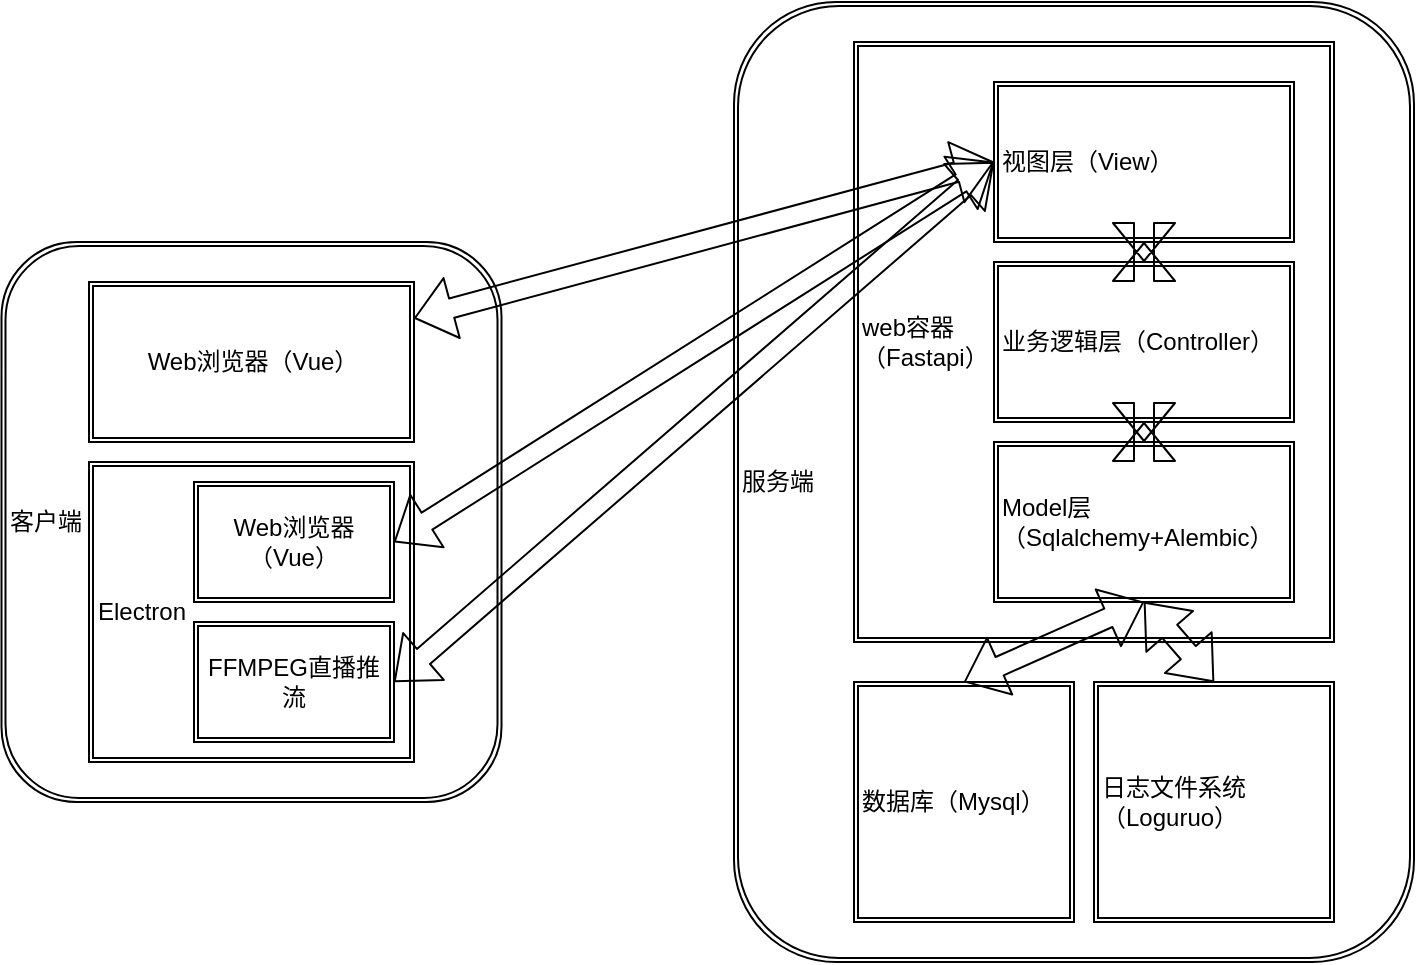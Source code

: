 <mxfile>
    <diagram id="NjErTtv8XZUbQAoS0RAV" name="Page-1">
        <mxGraphModel dx="1216" dy="785" grid="1" gridSize="10" guides="1" tooltips="1" connect="1" arrows="1" fold="1" page="1" pageScale="1" pageWidth="827" pageHeight="1169" math="0" shadow="0">
            <root>
                <mxCell id="0"/>
                <mxCell id="1" parent="0"/>
                <object label="客户端" id="50">
                    <mxCell style="shape=ext;double=1;rounded=1;whiteSpace=wrap;html=1;align=left;" vertex="1" parent="1">
                        <mxGeometry x="43.75" y="220" width="250" height="280" as="geometry"/>
                    </mxCell>
                </object>
                <mxCell id="52" value="服务端" style="shape=ext;double=1;rounded=1;whiteSpace=wrap;html=1;align=left;" vertex="1" parent="1">
                    <mxGeometry x="410" y="100" width="340" height="480" as="geometry"/>
                </mxCell>
                <mxCell id="54" value="Web浏览器（Vue）" style="shape=ext;double=1;rounded=0;whiteSpace=wrap;html=1;" vertex="1" parent="1">
                    <mxGeometry x="87.5" y="240" width="162.5" height="80" as="geometry"/>
                </mxCell>
                <mxCell id="55" value="Electron" style="shape=ext;double=1;rounded=0;whiteSpace=wrap;html=1;align=left;" vertex="1" parent="1">
                    <mxGeometry x="87.5" y="330" width="162.5" height="150" as="geometry"/>
                </mxCell>
                <mxCell id="57" value="&lt;span&gt;Web浏览器（Vue）&lt;/span&gt;" style="shape=ext;double=1;rounded=0;whiteSpace=wrap;html=1;" vertex="1" parent="1">
                    <mxGeometry x="140" y="340" width="100" height="60" as="geometry"/>
                </mxCell>
                <mxCell id="58" value="FFMPEG直播推流" style="shape=ext;double=1;rounded=0;whiteSpace=wrap;html=1;" vertex="1" parent="1">
                    <mxGeometry x="140" y="410" width="100" height="60" as="geometry"/>
                </mxCell>
                <mxCell id="61" value="web容器&lt;br&gt;（Fastapi）" style="shape=ext;double=1;rounded=0;whiteSpace=wrap;html=1;align=left;" vertex="1" parent="1">
                    <mxGeometry x="470" y="120" width="240" height="300" as="geometry"/>
                </mxCell>
                <mxCell id="62" value="视图层（View）" style="shape=ext;double=1;rounded=0;whiteSpace=wrap;html=1;align=left;" vertex="1" parent="1">
                    <mxGeometry x="540" y="140" width="150" height="80" as="geometry"/>
                </mxCell>
                <mxCell id="64" value="业务逻辑层（Controller）" style="shape=ext;double=1;rounded=0;whiteSpace=wrap;html=1;align=left;" vertex="1" parent="1">
                    <mxGeometry x="540" y="230" width="150" height="80" as="geometry"/>
                </mxCell>
                <mxCell id="65" value="数据库（Mysql）&lt;br&gt;" style="shape=ext;double=1;rounded=0;whiteSpace=wrap;html=1;align=left;" vertex="1" parent="1">
                    <mxGeometry x="470" y="440" width="110" height="120" as="geometry"/>
                </mxCell>
                <mxCell id="66" value="Model层（Sqlalchemy+Alembic）" style="shape=ext;double=1;rounded=0;whiteSpace=wrap;html=1;align=left;" vertex="1" parent="1">
                    <mxGeometry x="540" y="320" width="150" height="80" as="geometry"/>
                </mxCell>
                <mxCell id="67" value="日志文件系统（Loguruo）" style="shape=ext;double=1;rounded=0;whiteSpace=wrap;html=1;align=left;" vertex="1" parent="1">
                    <mxGeometry x="590" y="440" width="120" height="120" as="geometry"/>
                </mxCell>
                <mxCell id="69" value="" style="shape=flexArrow;endArrow=classic;startArrow=classic;html=1;entryX=0;entryY=0.5;entryDx=0;entryDy=0;" edge="1" parent="1" source="54" target="62">
                    <mxGeometry width="100" height="100" relative="1" as="geometry">
                        <mxPoint x="360" y="410" as="sourcePoint"/>
                        <mxPoint x="460" y="310" as="targetPoint"/>
                        <Array as="points"/>
                    </mxGeometry>
                </mxCell>
                <mxCell id="70" value="" style="shape=flexArrow;endArrow=classic;startArrow=classic;html=1;exitX=1;exitY=0.5;exitDx=0;exitDy=0;" edge="1" parent="1" source="57">
                    <mxGeometry width="100" height="100" relative="1" as="geometry">
                        <mxPoint x="360" y="410" as="sourcePoint"/>
                        <mxPoint x="540" y="180" as="targetPoint"/>
                    </mxGeometry>
                </mxCell>
                <mxCell id="71" value="" style="shape=flexArrow;endArrow=classic;startArrow=classic;html=1;exitX=1;exitY=0.5;exitDx=0;exitDy=0;" edge="1" parent="1" source="58">
                    <mxGeometry width="100" height="100" relative="1" as="geometry">
                        <mxPoint x="360" y="410" as="sourcePoint"/>
                        <mxPoint x="540" y="180" as="targetPoint"/>
                    </mxGeometry>
                </mxCell>
                <mxCell id="72" value="" style="shape=flexArrow;endArrow=classic;startArrow=classic;html=1;entryX=0.5;entryY=1;entryDx=0;entryDy=0;" edge="1" parent="1" source="64" target="62">
                    <mxGeometry width="100" height="100" relative="1" as="geometry">
                        <mxPoint x="360" y="410" as="sourcePoint"/>
                        <mxPoint x="460" y="310" as="targetPoint"/>
                    </mxGeometry>
                </mxCell>
                <mxCell id="73" value="" style="shape=flexArrow;endArrow=classic;startArrow=classic;html=1;entryX=0.5;entryY=1;entryDx=0;entryDy=0;" edge="1" parent="1" source="66" target="64">
                    <mxGeometry width="100" height="100" relative="1" as="geometry">
                        <mxPoint x="360" y="410" as="sourcePoint"/>
                        <mxPoint x="460" y="310" as="targetPoint"/>
                    </mxGeometry>
                </mxCell>
                <mxCell id="74" value="" style="shape=flexArrow;endArrow=classic;startArrow=classic;html=1;entryX=0.5;entryY=1;entryDx=0;entryDy=0;exitX=0.5;exitY=0;exitDx=0;exitDy=0;" edge="1" parent="1" source="65" target="66">
                    <mxGeometry width="100" height="100" relative="1" as="geometry">
                        <mxPoint x="360" y="410" as="sourcePoint"/>
                        <mxPoint x="460" y="310" as="targetPoint"/>
                    </mxGeometry>
                </mxCell>
                <mxCell id="75" value="" style="shape=flexArrow;endArrow=classic;startArrow=classic;html=1;entryX=0.5;entryY=1;entryDx=0;entryDy=0;exitX=0.5;exitY=0;exitDx=0;exitDy=0;" edge="1" parent="1" source="67" target="66">
                    <mxGeometry width="100" height="100" relative="1" as="geometry">
                        <mxPoint x="360" y="410" as="sourcePoint"/>
                        <mxPoint x="460" y="310" as="targetPoint"/>
                    </mxGeometry>
                </mxCell>
            </root>
        </mxGraphModel>
    </diagram>
</mxfile>
